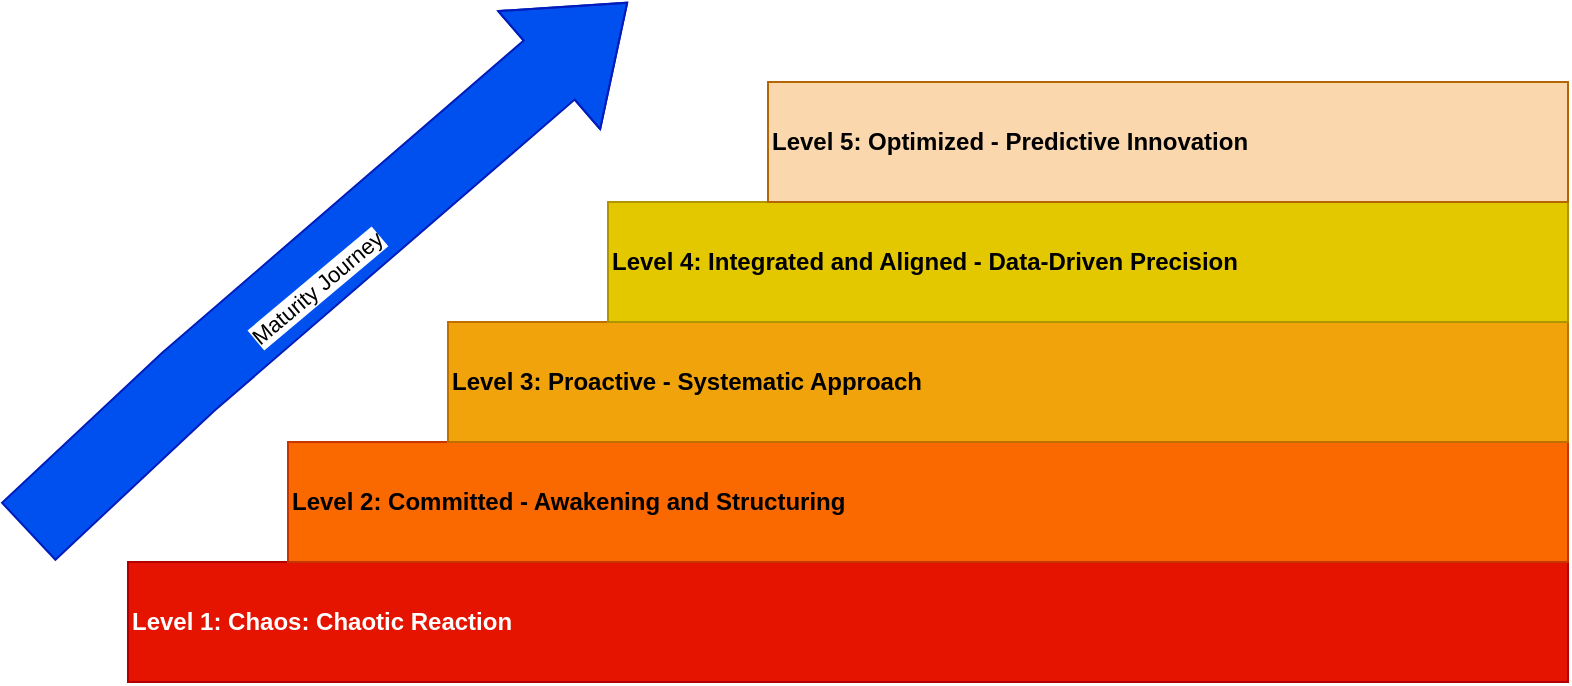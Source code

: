 <mxfile version="22.1.21" type="onedrive">
  <diagram name="Page-1" id="A7DmYSRfxp8UxRZk7TEc">
    <mxGraphModel grid="1" page="1" gridSize="10" guides="1" tooltips="1" connect="1" arrows="1" fold="1" pageScale="1" pageWidth="850" pageHeight="1100" math="0" shadow="0">
      <root>
        <mxCell id="0" />
        <mxCell id="1" parent="0" />
        <mxCell id="8S8xF-JSCekzHMD6rhUT-1" value="&lt;b&gt;Level 1: Chaos: Chaotic Reaction&lt;/b&gt;" style="rounded=0;whiteSpace=wrap;html=1;fillColor=#e51400;fontColor=#ffffff;strokeColor=#B20000;align=left;" vertex="1" parent="1">
          <mxGeometry x="80" y="360" width="720" height="60" as="geometry" />
        </mxCell>
        <mxCell id="8S8xF-JSCekzHMD6rhUT-3" value="&lt;b&gt;Level 2: Committed - Awakening and Structuring&lt;/b&gt;" style="rounded=0;whiteSpace=wrap;html=1;fillColor=#fa6800;fontColor=#000000;strokeColor=#C73500;align=left;" vertex="1" parent="1">
          <mxGeometry x="160" y="300" width="640" height="60" as="geometry" />
        </mxCell>
        <mxCell id="8S8xF-JSCekzHMD6rhUT-4" value="&lt;b&gt;Level 3: Proactive - Systematic Approach&lt;/b&gt;" style="rounded=0;whiteSpace=wrap;html=1;fillColor=#f0a30a;fontColor=#000000;strokeColor=#BD7000;align=left;" vertex="1" parent="1">
          <mxGeometry x="240" y="240" width="560" height="60" as="geometry" />
        </mxCell>
        <mxCell id="8S8xF-JSCekzHMD6rhUT-5" value="&lt;b&gt;Level 4: Integrated and Aligned - Data-Driven Precision&lt;/b&gt;" style="rounded=0;whiteSpace=wrap;html=1;fillColor=#e3c800;fontColor=#000000;strokeColor=#B09500;align=left;" vertex="1" parent="1">
          <mxGeometry x="320" y="180" width="480" height="60" as="geometry" />
        </mxCell>
        <mxCell id="8S8xF-JSCekzHMD6rhUT-6" value="&lt;b&gt;Level 5: Optimized - Predictive Innovation&lt;/b&gt;" style="rounded=0;whiteSpace=wrap;html=1;fillColor=#fad7ac;strokeColor=#b46504;align=left;" vertex="1" parent="1">
          <mxGeometry x="400" y="120" width="400" height="60" as="geometry" />
        </mxCell>
        <mxCell id="8S8xF-JSCekzHMD6rhUT-7" value="" style="shape=flexArrow;endArrow=classic;html=1;rounded=0;endWidth=38;endSize=16.86;width=39;fillColor=#0050ef;strokeColor=#001DBC;" edge="1" parent="1">
          <mxGeometry width="50" height="50" relative="1" as="geometry">
            <mxPoint x="30" y="345" as="sourcePoint" />
            <mxPoint x="330" y="80" as="targetPoint" />
            <Array as="points">
              <mxPoint x="110" y="270" />
            </Array>
          </mxGeometry>
        </mxCell>
        <mxCell id="8S8xF-JSCekzHMD6rhUT-8" value="Maturity Journey" style="edgeLabel;html=1;align=center;verticalAlign=middle;resizable=0;points=[];rotation=-40;" vertex="1" connectable="0" parent="8S8xF-JSCekzHMD6rhUT-7">
          <mxGeometry x="-0.057" y="-6" relative="1" as="geometry">
            <mxPoint as="offset" />
          </mxGeometry>
        </mxCell>
      </root>
    </mxGraphModel>
  </diagram>
</mxfile>
